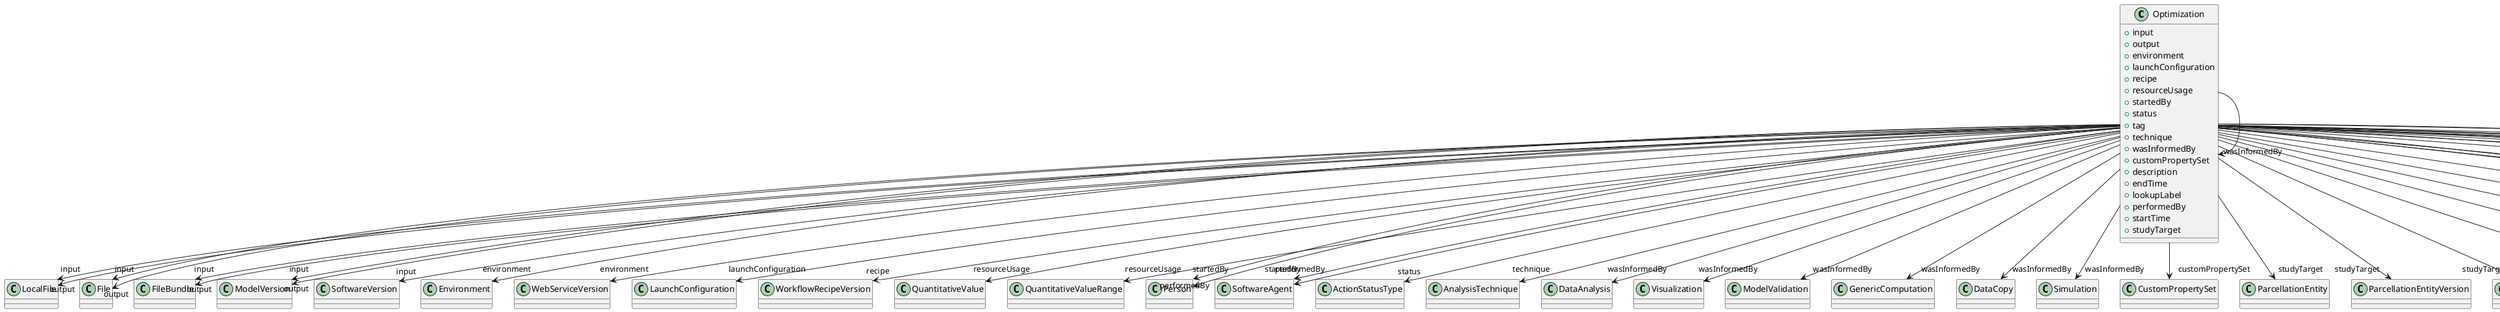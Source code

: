 @startuml
class Optimization {
+input
+output
+environment
+launchConfiguration
+recipe
+resourceUsage
+startedBy
+status
+tag
+technique
+wasInformedBy
+customPropertySet
+description
+endTime
+lookupLabel
+performedBy
+startTime
+studyTarget

}
Optimization -d-> "input" LocalFile
Optimization -d-> "input" File
Optimization -d-> "input" FileBundle
Optimization -d-> "input" ModelVersion
Optimization -d-> "input" SoftwareVersion
Optimization -d-> "output" LocalFile
Optimization -d-> "output" File
Optimization -d-> "output" FileBundle
Optimization -d-> "output" ModelVersion
Optimization -d-> "environment" Environment
Optimization -d-> "environment" WebServiceVersion
Optimization -d-> "launchConfiguration" LaunchConfiguration
Optimization -d-> "recipe" WorkflowRecipeVersion
Optimization -d-> "resourceUsage" QuantitativeValue
Optimization -d-> "resourceUsage" QuantitativeValueRange
Optimization -d-> "startedBy" Person
Optimization -d-> "startedBy" SoftwareAgent
Optimization -d-> "status" ActionStatusType
Optimization -d-> "technique" AnalysisTechnique
Optimization -d-> "wasInformedBy" DataAnalysis
Optimization -d-> "wasInformedBy" Visualization
Optimization -d-> "wasInformedBy" Optimization
Optimization -d-> "wasInformedBy" ModelValidation
Optimization -d-> "wasInformedBy" GenericComputation
Optimization -d-> "wasInformedBy" DataCopy
Optimization -d-> "wasInformedBy" Simulation
Optimization -d-> "customPropertySet" CustomPropertySet
Optimization -d-> "performedBy" Person
Optimization -d-> "performedBy" SoftwareAgent
Optimization -d-> "studyTarget" ParcellationEntity
Optimization -d-> "studyTarget" ParcellationEntityVersion
Optimization -d-> "studyTarget" CustomAnatomicalEntity
Optimization -d-> "studyTarget" ElectricalStimulusType
Optimization -d-> "studyTarget" OpticalStimulusType
Optimization -d-> "studyTarget" VisualStimulusType
Optimization -d-> "studyTarget" GeneticStrainType
Optimization -d-> "studyTarget" CellCultureType
Optimization -d-> "studyTarget" Disease
Optimization -d-> "studyTarget" DiseaseModel
Optimization -d-> "studyTarget" TactileStimulusType
Optimization -d-> "studyTarget" AuditoryStimulusType
Optimization -d-> "studyTarget" BreedingType
Optimization -d-> "studyTarget" OlfactoryStimulusType
Optimization -d-> "studyTarget" MolecularEntity
Optimization -d-> "studyTarget" CellType
Optimization -d-> "studyTarget" GustatoryStimulusType
Optimization -d-> "studyTarget" BiologicalSex
Optimization -d-> "studyTarget" UBERONParcellation
Optimization -d-> "studyTarget" Organ
Optimization -d-> "studyTarget" Handedness
Optimization -d-> "studyTarget" OrganismSubstance
Optimization -d-> "studyTarget" Species
Optimization -d-> "studyTarget" TermSuggestion
Optimization -d-> "studyTarget" SubcellularEntity
Optimization -d-> "studyTarget" BiologicalOrder
Optimization -d-> "studyTarget" OrganismSystem

@enduml